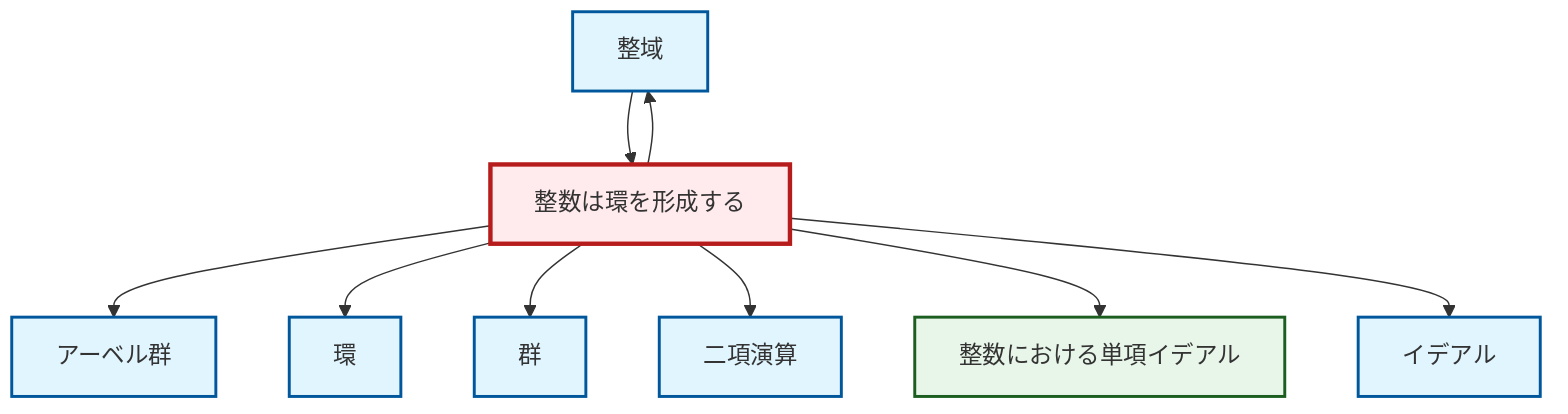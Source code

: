 graph TD
    classDef definition fill:#e1f5fe,stroke:#01579b,stroke-width:2px
    classDef theorem fill:#f3e5f5,stroke:#4a148c,stroke-width:2px
    classDef axiom fill:#fff3e0,stroke:#e65100,stroke-width:2px
    classDef example fill:#e8f5e9,stroke:#1b5e20,stroke-width:2px
    classDef current fill:#ffebee,stroke:#b71c1c,stroke-width:3px
    ex-principal-ideal["整数における単項イデアル"]:::example
    def-group["群"]:::definition
    def-ring["環"]:::definition
    def-binary-operation["二項演算"]:::definition
    def-abelian-group["アーベル群"]:::definition
    def-ideal["イデアル"]:::definition
    def-integral-domain["整域"]:::definition
    ex-integers-ring["整数は環を形成する"]:::example
    ex-integers-ring --> def-abelian-group
    def-integral-domain --> ex-integers-ring
    ex-integers-ring --> def-ring
    ex-integers-ring --> def-group
    ex-integers-ring --> def-binary-operation
    ex-integers-ring --> ex-principal-ideal
    ex-integers-ring --> def-integral-domain
    ex-integers-ring --> def-ideal
    class ex-integers-ring current